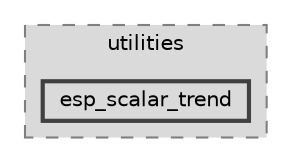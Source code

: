 digraph "components/utilities/esp_scalar_trend"
{
 // LATEX_PDF_SIZE
  bgcolor="transparent";
  edge [fontname=Helvetica,fontsize=10,labelfontname=Helvetica,labelfontsize=10];
  node [fontname=Helvetica,fontsize=10,shape=box,height=0.2,width=0.4];
  compound=true
  subgraph clusterdir_59ed5374a4f6b52e0256717e78b786a3 {
    graph [ bgcolor="#dadada", pencolor="grey50", label="utilities", fontname=Helvetica,fontsize=10 style="filled,dashed", URL="dir_59ed5374a4f6b52e0256717e78b786a3.html",tooltip=""]
  dir_e63467ac26eab9f44e639606a4b402a3 [label="esp_scalar_trend", fillcolor="#dadada", color="grey25", style="filled,bold", URL="dir_e63467ac26eab9f44e639606a4b402a3.html",tooltip=""];
  }
}

